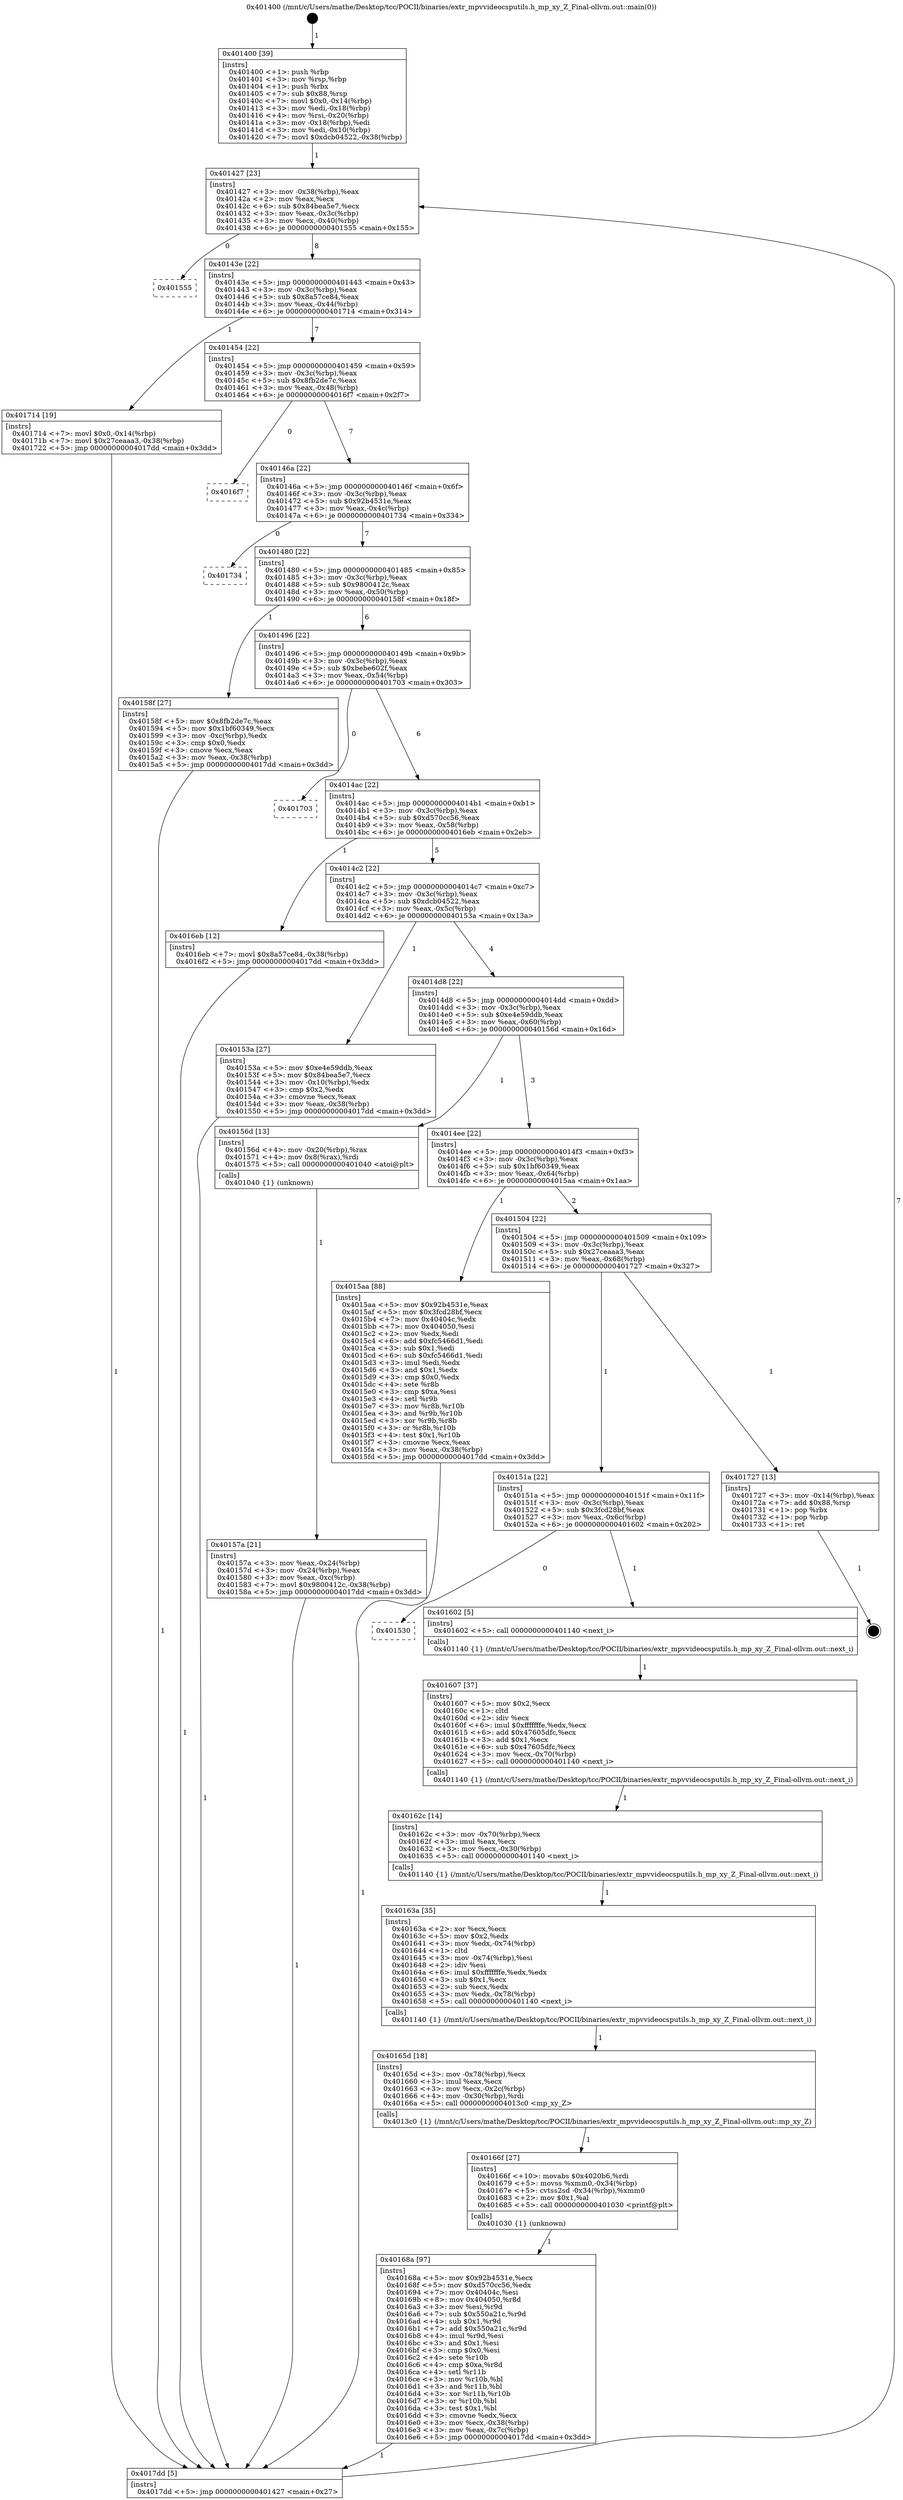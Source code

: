 digraph "0x401400" {
  label = "0x401400 (/mnt/c/Users/mathe/Desktop/tcc/POCII/binaries/extr_mpvvideocsputils.h_mp_xy_Z_Final-ollvm.out::main(0))"
  labelloc = "t"
  node[shape=record]

  Entry [label="",width=0.3,height=0.3,shape=circle,fillcolor=black,style=filled]
  "0x401427" [label="{
     0x401427 [23]\l
     | [instrs]\l
     &nbsp;&nbsp;0x401427 \<+3\>: mov -0x38(%rbp),%eax\l
     &nbsp;&nbsp;0x40142a \<+2\>: mov %eax,%ecx\l
     &nbsp;&nbsp;0x40142c \<+6\>: sub $0x84bea5e7,%ecx\l
     &nbsp;&nbsp;0x401432 \<+3\>: mov %eax,-0x3c(%rbp)\l
     &nbsp;&nbsp;0x401435 \<+3\>: mov %ecx,-0x40(%rbp)\l
     &nbsp;&nbsp;0x401438 \<+6\>: je 0000000000401555 \<main+0x155\>\l
  }"]
  "0x401555" [label="{
     0x401555\l
  }", style=dashed]
  "0x40143e" [label="{
     0x40143e [22]\l
     | [instrs]\l
     &nbsp;&nbsp;0x40143e \<+5\>: jmp 0000000000401443 \<main+0x43\>\l
     &nbsp;&nbsp;0x401443 \<+3\>: mov -0x3c(%rbp),%eax\l
     &nbsp;&nbsp;0x401446 \<+5\>: sub $0x8a57ce84,%eax\l
     &nbsp;&nbsp;0x40144b \<+3\>: mov %eax,-0x44(%rbp)\l
     &nbsp;&nbsp;0x40144e \<+6\>: je 0000000000401714 \<main+0x314\>\l
  }"]
  Exit [label="",width=0.3,height=0.3,shape=circle,fillcolor=black,style=filled,peripheries=2]
  "0x401714" [label="{
     0x401714 [19]\l
     | [instrs]\l
     &nbsp;&nbsp;0x401714 \<+7\>: movl $0x0,-0x14(%rbp)\l
     &nbsp;&nbsp;0x40171b \<+7\>: movl $0x27ceaaa3,-0x38(%rbp)\l
     &nbsp;&nbsp;0x401722 \<+5\>: jmp 00000000004017dd \<main+0x3dd\>\l
  }"]
  "0x401454" [label="{
     0x401454 [22]\l
     | [instrs]\l
     &nbsp;&nbsp;0x401454 \<+5\>: jmp 0000000000401459 \<main+0x59\>\l
     &nbsp;&nbsp;0x401459 \<+3\>: mov -0x3c(%rbp),%eax\l
     &nbsp;&nbsp;0x40145c \<+5\>: sub $0x8fb2de7c,%eax\l
     &nbsp;&nbsp;0x401461 \<+3\>: mov %eax,-0x48(%rbp)\l
     &nbsp;&nbsp;0x401464 \<+6\>: je 00000000004016f7 \<main+0x2f7\>\l
  }"]
  "0x40168a" [label="{
     0x40168a [97]\l
     | [instrs]\l
     &nbsp;&nbsp;0x40168a \<+5\>: mov $0x92b4531e,%ecx\l
     &nbsp;&nbsp;0x40168f \<+5\>: mov $0xd570cc56,%edx\l
     &nbsp;&nbsp;0x401694 \<+7\>: mov 0x40404c,%esi\l
     &nbsp;&nbsp;0x40169b \<+8\>: mov 0x404050,%r8d\l
     &nbsp;&nbsp;0x4016a3 \<+3\>: mov %esi,%r9d\l
     &nbsp;&nbsp;0x4016a6 \<+7\>: sub $0x550a21c,%r9d\l
     &nbsp;&nbsp;0x4016ad \<+4\>: sub $0x1,%r9d\l
     &nbsp;&nbsp;0x4016b1 \<+7\>: add $0x550a21c,%r9d\l
     &nbsp;&nbsp;0x4016b8 \<+4\>: imul %r9d,%esi\l
     &nbsp;&nbsp;0x4016bc \<+3\>: and $0x1,%esi\l
     &nbsp;&nbsp;0x4016bf \<+3\>: cmp $0x0,%esi\l
     &nbsp;&nbsp;0x4016c2 \<+4\>: sete %r10b\l
     &nbsp;&nbsp;0x4016c6 \<+4\>: cmp $0xa,%r8d\l
     &nbsp;&nbsp;0x4016ca \<+4\>: setl %r11b\l
     &nbsp;&nbsp;0x4016ce \<+3\>: mov %r10b,%bl\l
     &nbsp;&nbsp;0x4016d1 \<+3\>: and %r11b,%bl\l
     &nbsp;&nbsp;0x4016d4 \<+3\>: xor %r11b,%r10b\l
     &nbsp;&nbsp;0x4016d7 \<+3\>: or %r10b,%bl\l
     &nbsp;&nbsp;0x4016da \<+3\>: test $0x1,%bl\l
     &nbsp;&nbsp;0x4016dd \<+3\>: cmovne %edx,%ecx\l
     &nbsp;&nbsp;0x4016e0 \<+3\>: mov %ecx,-0x38(%rbp)\l
     &nbsp;&nbsp;0x4016e3 \<+3\>: mov %eax,-0x7c(%rbp)\l
     &nbsp;&nbsp;0x4016e6 \<+5\>: jmp 00000000004017dd \<main+0x3dd\>\l
  }"]
  "0x4016f7" [label="{
     0x4016f7\l
  }", style=dashed]
  "0x40146a" [label="{
     0x40146a [22]\l
     | [instrs]\l
     &nbsp;&nbsp;0x40146a \<+5\>: jmp 000000000040146f \<main+0x6f\>\l
     &nbsp;&nbsp;0x40146f \<+3\>: mov -0x3c(%rbp),%eax\l
     &nbsp;&nbsp;0x401472 \<+5\>: sub $0x92b4531e,%eax\l
     &nbsp;&nbsp;0x401477 \<+3\>: mov %eax,-0x4c(%rbp)\l
     &nbsp;&nbsp;0x40147a \<+6\>: je 0000000000401734 \<main+0x334\>\l
  }"]
  "0x40166f" [label="{
     0x40166f [27]\l
     | [instrs]\l
     &nbsp;&nbsp;0x40166f \<+10\>: movabs $0x4020b6,%rdi\l
     &nbsp;&nbsp;0x401679 \<+5\>: movss %xmm0,-0x34(%rbp)\l
     &nbsp;&nbsp;0x40167e \<+5\>: cvtss2sd -0x34(%rbp),%xmm0\l
     &nbsp;&nbsp;0x401683 \<+2\>: mov $0x1,%al\l
     &nbsp;&nbsp;0x401685 \<+5\>: call 0000000000401030 \<printf@plt\>\l
     | [calls]\l
     &nbsp;&nbsp;0x401030 \{1\} (unknown)\l
  }"]
  "0x401734" [label="{
     0x401734\l
  }", style=dashed]
  "0x401480" [label="{
     0x401480 [22]\l
     | [instrs]\l
     &nbsp;&nbsp;0x401480 \<+5\>: jmp 0000000000401485 \<main+0x85\>\l
     &nbsp;&nbsp;0x401485 \<+3\>: mov -0x3c(%rbp),%eax\l
     &nbsp;&nbsp;0x401488 \<+5\>: sub $0x9800412c,%eax\l
     &nbsp;&nbsp;0x40148d \<+3\>: mov %eax,-0x50(%rbp)\l
     &nbsp;&nbsp;0x401490 \<+6\>: je 000000000040158f \<main+0x18f\>\l
  }"]
  "0x40165d" [label="{
     0x40165d [18]\l
     | [instrs]\l
     &nbsp;&nbsp;0x40165d \<+3\>: mov -0x78(%rbp),%ecx\l
     &nbsp;&nbsp;0x401660 \<+3\>: imul %eax,%ecx\l
     &nbsp;&nbsp;0x401663 \<+3\>: mov %ecx,-0x2c(%rbp)\l
     &nbsp;&nbsp;0x401666 \<+4\>: mov -0x30(%rbp),%rdi\l
     &nbsp;&nbsp;0x40166a \<+5\>: call 00000000004013c0 \<mp_xy_Z\>\l
     | [calls]\l
     &nbsp;&nbsp;0x4013c0 \{1\} (/mnt/c/Users/mathe/Desktop/tcc/POCII/binaries/extr_mpvvideocsputils.h_mp_xy_Z_Final-ollvm.out::mp_xy_Z)\l
  }"]
  "0x40158f" [label="{
     0x40158f [27]\l
     | [instrs]\l
     &nbsp;&nbsp;0x40158f \<+5\>: mov $0x8fb2de7c,%eax\l
     &nbsp;&nbsp;0x401594 \<+5\>: mov $0x1bf60349,%ecx\l
     &nbsp;&nbsp;0x401599 \<+3\>: mov -0xc(%rbp),%edx\l
     &nbsp;&nbsp;0x40159c \<+3\>: cmp $0x0,%edx\l
     &nbsp;&nbsp;0x40159f \<+3\>: cmove %ecx,%eax\l
     &nbsp;&nbsp;0x4015a2 \<+3\>: mov %eax,-0x38(%rbp)\l
     &nbsp;&nbsp;0x4015a5 \<+5\>: jmp 00000000004017dd \<main+0x3dd\>\l
  }"]
  "0x401496" [label="{
     0x401496 [22]\l
     | [instrs]\l
     &nbsp;&nbsp;0x401496 \<+5\>: jmp 000000000040149b \<main+0x9b\>\l
     &nbsp;&nbsp;0x40149b \<+3\>: mov -0x3c(%rbp),%eax\l
     &nbsp;&nbsp;0x40149e \<+5\>: sub $0xbebe602f,%eax\l
     &nbsp;&nbsp;0x4014a3 \<+3\>: mov %eax,-0x54(%rbp)\l
     &nbsp;&nbsp;0x4014a6 \<+6\>: je 0000000000401703 \<main+0x303\>\l
  }"]
  "0x40163a" [label="{
     0x40163a [35]\l
     | [instrs]\l
     &nbsp;&nbsp;0x40163a \<+2\>: xor %ecx,%ecx\l
     &nbsp;&nbsp;0x40163c \<+5\>: mov $0x2,%edx\l
     &nbsp;&nbsp;0x401641 \<+3\>: mov %edx,-0x74(%rbp)\l
     &nbsp;&nbsp;0x401644 \<+1\>: cltd\l
     &nbsp;&nbsp;0x401645 \<+3\>: mov -0x74(%rbp),%esi\l
     &nbsp;&nbsp;0x401648 \<+2\>: idiv %esi\l
     &nbsp;&nbsp;0x40164a \<+6\>: imul $0xfffffffe,%edx,%edx\l
     &nbsp;&nbsp;0x401650 \<+3\>: sub $0x1,%ecx\l
     &nbsp;&nbsp;0x401653 \<+2\>: sub %ecx,%edx\l
     &nbsp;&nbsp;0x401655 \<+3\>: mov %edx,-0x78(%rbp)\l
     &nbsp;&nbsp;0x401658 \<+5\>: call 0000000000401140 \<next_i\>\l
     | [calls]\l
     &nbsp;&nbsp;0x401140 \{1\} (/mnt/c/Users/mathe/Desktop/tcc/POCII/binaries/extr_mpvvideocsputils.h_mp_xy_Z_Final-ollvm.out::next_i)\l
  }"]
  "0x401703" [label="{
     0x401703\l
  }", style=dashed]
  "0x4014ac" [label="{
     0x4014ac [22]\l
     | [instrs]\l
     &nbsp;&nbsp;0x4014ac \<+5\>: jmp 00000000004014b1 \<main+0xb1\>\l
     &nbsp;&nbsp;0x4014b1 \<+3\>: mov -0x3c(%rbp),%eax\l
     &nbsp;&nbsp;0x4014b4 \<+5\>: sub $0xd570cc56,%eax\l
     &nbsp;&nbsp;0x4014b9 \<+3\>: mov %eax,-0x58(%rbp)\l
     &nbsp;&nbsp;0x4014bc \<+6\>: je 00000000004016eb \<main+0x2eb\>\l
  }"]
  "0x40162c" [label="{
     0x40162c [14]\l
     | [instrs]\l
     &nbsp;&nbsp;0x40162c \<+3\>: mov -0x70(%rbp),%ecx\l
     &nbsp;&nbsp;0x40162f \<+3\>: imul %eax,%ecx\l
     &nbsp;&nbsp;0x401632 \<+3\>: mov %ecx,-0x30(%rbp)\l
     &nbsp;&nbsp;0x401635 \<+5\>: call 0000000000401140 \<next_i\>\l
     | [calls]\l
     &nbsp;&nbsp;0x401140 \{1\} (/mnt/c/Users/mathe/Desktop/tcc/POCII/binaries/extr_mpvvideocsputils.h_mp_xy_Z_Final-ollvm.out::next_i)\l
  }"]
  "0x4016eb" [label="{
     0x4016eb [12]\l
     | [instrs]\l
     &nbsp;&nbsp;0x4016eb \<+7\>: movl $0x8a57ce84,-0x38(%rbp)\l
     &nbsp;&nbsp;0x4016f2 \<+5\>: jmp 00000000004017dd \<main+0x3dd\>\l
  }"]
  "0x4014c2" [label="{
     0x4014c2 [22]\l
     | [instrs]\l
     &nbsp;&nbsp;0x4014c2 \<+5\>: jmp 00000000004014c7 \<main+0xc7\>\l
     &nbsp;&nbsp;0x4014c7 \<+3\>: mov -0x3c(%rbp),%eax\l
     &nbsp;&nbsp;0x4014ca \<+5\>: sub $0xdcb04522,%eax\l
     &nbsp;&nbsp;0x4014cf \<+3\>: mov %eax,-0x5c(%rbp)\l
     &nbsp;&nbsp;0x4014d2 \<+6\>: je 000000000040153a \<main+0x13a\>\l
  }"]
  "0x401607" [label="{
     0x401607 [37]\l
     | [instrs]\l
     &nbsp;&nbsp;0x401607 \<+5\>: mov $0x2,%ecx\l
     &nbsp;&nbsp;0x40160c \<+1\>: cltd\l
     &nbsp;&nbsp;0x40160d \<+2\>: idiv %ecx\l
     &nbsp;&nbsp;0x40160f \<+6\>: imul $0xfffffffe,%edx,%ecx\l
     &nbsp;&nbsp;0x401615 \<+6\>: add $0x47605dfc,%ecx\l
     &nbsp;&nbsp;0x40161b \<+3\>: add $0x1,%ecx\l
     &nbsp;&nbsp;0x40161e \<+6\>: sub $0x47605dfc,%ecx\l
     &nbsp;&nbsp;0x401624 \<+3\>: mov %ecx,-0x70(%rbp)\l
     &nbsp;&nbsp;0x401627 \<+5\>: call 0000000000401140 \<next_i\>\l
     | [calls]\l
     &nbsp;&nbsp;0x401140 \{1\} (/mnt/c/Users/mathe/Desktop/tcc/POCII/binaries/extr_mpvvideocsputils.h_mp_xy_Z_Final-ollvm.out::next_i)\l
  }"]
  "0x40153a" [label="{
     0x40153a [27]\l
     | [instrs]\l
     &nbsp;&nbsp;0x40153a \<+5\>: mov $0xe4e59ddb,%eax\l
     &nbsp;&nbsp;0x40153f \<+5\>: mov $0x84bea5e7,%ecx\l
     &nbsp;&nbsp;0x401544 \<+3\>: mov -0x10(%rbp),%edx\l
     &nbsp;&nbsp;0x401547 \<+3\>: cmp $0x2,%edx\l
     &nbsp;&nbsp;0x40154a \<+3\>: cmovne %ecx,%eax\l
     &nbsp;&nbsp;0x40154d \<+3\>: mov %eax,-0x38(%rbp)\l
     &nbsp;&nbsp;0x401550 \<+5\>: jmp 00000000004017dd \<main+0x3dd\>\l
  }"]
  "0x4014d8" [label="{
     0x4014d8 [22]\l
     | [instrs]\l
     &nbsp;&nbsp;0x4014d8 \<+5\>: jmp 00000000004014dd \<main+0xdd\>\l
     &nbsp;&nbsp;0x4014dd \<+3\>: mov -0x3c(%rbp),%eax\l
     &nbsp;&nbsp;0x4014e0 \<+5\>: sub $0xe4e59ddb,%eax\l
     &nbsp;&nbsp;0x4014e5 \<+3\>: mov %eax,-0x60(%rbp)\l
     &nbsp;&nbsp;0x4014e8 \<+6\>: je 000000000040156d \<main+0x16d\>\l
  }"]
  "0x4017dd" [label="{
     0x4017dd [5]\l
     | [instrs]\l
     &nbsp;&nbsp;0x4017dd \<+5\>: jmp 0000000000401427 \<main+0x27\>\l
  }"]
  "0x401400" [label="{
     0x401400 [39]\l
     | [instrs]\l
     &nbsp;&nbsp;0x401400 \<+1\>: push %rbp\l
     &nbsp;&nbsp;0x401401 \<+3\>: mov %rsp,%rbp\l
     &nbsp;&nbsp;0x401404 \<+1\>: push %rbx\l
     &nbsp;&nbsp;0x401405 \<+7\>: sub $0x88,%rsp\l
     &nbsp;&nbsp;0x40140c \<+7\>: movl $0x0,-0x14(%rbp)\l
     &nbsp;&nbsp;0x401413 \<+3\>: mov %edi,-0x18(%rbp)\l
     &nbsp;&nbsp;0x401416 \<+4\>: mov %rsi,-0x20(%rbp)\l
     &nbsp;&nbsp;0x40141a \<+3\>: mov -0x18(%rbp),%edi\l
     &nbsp;&nbsp;0x40141d \<+3\>: mov %edi,-0x10(%rbp)\l
     &nbsp;&nbsp;0x401420 \<+7\>: movl $0xdcb04522,-0x38(%rbp)\l
  }"]
  "0x401530" [label="{
     0x401530\l
  }", style=dashed]
  "0x40156d" [label="{
     0x40156d [13]\l
     | [instrs]\l
     &nbsp;&nbsp;0x40156d \<+4\>: mov -0x20(%rbp),%rax\l
     &nbsp;&nbsp;0x401571 \<+4\>: mov 0x8(%rax),%rdi\l
     &nbsp;&nbsp;0x401575 \<+5\>: call 0000000000401040 \<atoi@plt\>\l
     | [calls]\l
     &nbsp;&nbsp;0x401040 \{1\} (unknown)\l
  }"]
  "0x4014ee" [label="{
     0x4014ee [22]\l
     | [instrs]\l
     &nbsp;&nbsp;0x4014ee \<+5\>: jmp 00000000004014f3 \<main+0xf3\>\l
     &nbsp;&nbsp;0x4014f3 \<+3\>: mov -0x3c(%rbp),%eax\l
     &nbsp;&nbsp;0x4014f6 \<+5\>: sub $0x1bf60349,%eax\l
     &nbsp;&nbsp;0x4014fb \<+3\>: mov %eax,-0x64(%rbp)\l
     &nbsp;&nbsp;0x4014fe \<+6\>: je 00000000004015aa \<main+0x1aa\>\l
  }"]
  "0x40157a" [label="{
     0x40157a [21]\l
     | [instrs]\l
     &nbsp;&nbsp;0x40157a \<+3\>: mov %eax,-0x24(%rbp)\l
     &nbsp;&nbsp;0x40157d \<+3\>: mov -0x24(%rbp),%eax\l
     &nbsp;&nbsp;0x401580 \<+3\>: mov %eax,-0xc(%rbp)\l
     &nbsp;&nbsp;0x401583 \<+7\>: movl $0x9800412c,-0x38(%rbp)\l
     &nbsp;&nbsp;0x40158a \<+5\>: jmp 00000000004017dd \<main+0x3dd\>\l
  }"]
  "0x401602" [label="{
     0x401602 [5]\l
     | [instrs]\l
     &nbsp;&nbsp;0x401602 \<+5\>: call 0000000000401140 \<next_i\>\l
     | [calls]\l
     &nbsp;&nbsp;0x401140 \{1\} (/mnt/c/Users/mathe/Desktop/tcc/POCII/binaries/extr_mpvvideocsputils.h_mp_xy_Z_Final-ollvm.out::next_i)\l
  }"]
  "0x4015aa" [label="{
     0x4015aa [88]\l
     | [instrs]\l
     &nbsp;&nbsp;0x4015aa \<+5\>: mov $0x92b4531e,%eax\l
     &nbsp;&nbsp;0x4015af \<+5\>: mov $0x3fcd28bf,%ecx\l
     &nbsp;&nbsp;0x4015b4 \<+7\>: mov 0x40404c,%edx\l
     &nbsp;&nbsp;0x4015bb \<+7\>: mov 0x404050,%esi\l
     &nbsp;&nbsp;0x4015c2 \<+2\>: mov %edx,%edi\l
     &nbsp;&nbsp;0x4015c4 \<+6\>: add $0xfc5466d1,%edi\l
     &nbsp;&nbsp;0x4015ca \<+3\>: sub $0x1,%edi\l
     &nbsp;&nbsp;0x4015cd \<+6\>: sub $0xfc5466d1,%edi\l
     &nbsp;&nbsp;0x4015d3 \<+3\>: imul %edi,%edx\l
     &nbsp;&nbsp;0x4015d6 \<+3\>: and $0x1,%edx\l
     &nbsp;&nbsp;0x4015d9 \<+3\>: cmp $0x0,%edx\l
     &nbsp;&nbsp;0x4015dc \<+4\>: sete %r8b\l
     &nbsp;&nbsp;0x4015e0 \<+3\>: cmp $0xa,%esi\l
     &nbsp;&nbsp;0x4015e3 \<+4\>: setl %r9b\l
     &nbsp;&nbsp;0x4015e7 \<+3\>: mov %r8b,%r10b\l
     &nbsp;&nbsp;0x4015ea \<+3\>: and %r9b,%r10b\l
     &nbsp;&nbsp;0x4015ed \<+3\>: xor %r9b,%r8b\l
     &nbsp;&nbsp;0x4015f0 \<+3\>: or %r8b,%r10b\l
     &nbsp;&nbsp;0x4015f3 \<+4\>: test $0x1,%r10b\l
     &nbsp;&nbsp;0x4015f7 \<+3\>: cmovne %ecx,%eax\l
     &nbsp;&nbsp;0x4015fa \<+3\>: mov %eax,-0x38(%rbp)\l
     &nbsp;&nbsp;0x4015fd \<+5\>: jmp 00000000004017dd \<main+0x3dd\>\l
  }"]
  "0x401504" [label="{
     0x401504 [22]\l
     | [instrs]\l
     &nbsp;&nbsp;0x401504 \<+5\>: jmp 0000000000401509 \<main+0x109\>\l
     &nbsp;&nbsp;0x401509 \<+3\>: mov -0x3c(%rbp),%eax\l
     &nbsp;&nbsp;0x40150c \<+5\>: sub $0x27ceaaa3,%eax\l
     &nbsp;&nbsp;0x401511 \<+3\>: mov %eax,-0x68(%rbp)\l
     &nbsp;&nbsp;0x401514 \<+6\>: je 0000000000401727 \<main+0x327\>\l
  }"]
  "0x40151a" [label="{
     0x40151a [22]\l
     | [instrs]\l
     &nbsp;&nbsp;0x40151a \<+5\>: jmp 000000000040151f \<main+0x11f\>\l
     &nbsp;&nbsp;0x40151f \<+3\>: mov -0x3c(%rbp),%eax\l
     &nbsp;&nbsp;0x401522 \<+5\>: sub $0x3fcd28bf,%eax\l
     &nbsp;&nbsp;0x401527 \<+3\>: mov %eax,-0x6c(%rbp)\l
     &nbsp;&nbsp;0x40152a \<+6\>: je 0000000000401602 \<main+0x202\>\l
  }"]
  "0x401727" [label="{
     0x401727 [13]\l
     | [instrs]\l
     &nbsp;&nbsp;0x401727 \<+3\>: mov -0x14(%rbp),%eax\l
     &nbsp;&nbsp;0x40172a \<+7\>: add $0x88,%rsp\l
     &nbsp;&nbsp;0x401731 \<+1\>: pop %rbx\l
     &nbsp;&nbsp;0x401732 \<+1\>: pop %rbp\l
     &nbsp;&nbsp;0x401733 \<+1\>: ret\l
  }"]
  Entry -> "0x401400" [label=" 1"]
  "0x401427" -> "0x401555" [label=" 0"]
  "0x401427" -> "0x40143e" [label=" 8"]
  "0x401727" -> Exit [label=" 1"]
  "0x40143e" -> "0x401714" [label=" 1"]
  "0x40143e" -> "0x401454" [label=" 7"]
  "0x401714" -> "0x4017dd" [label=" 1"]
  "0x401454" -> "0x4016f7" [label=" 0"]
  "0x401454" -> "0x40146a" [label=" 7"]
  "0x4016eb" -> "0x4017dd" [label=" 1"]
  "0x40146a" -> "0x401734" [label=" 0"]
  "0x40146a" -> "0x401480" [label=" 7"]
  "0x40168a" -> "0x4017dd" [label=" 1"]
  "0x401480" -> "0x40158f" [label=" 1"]
  "0x401480" -> "0x401496" [label=" 6"]
  "0x40166f" -> "0x40168a" [label=" 1"]
  "0x401496" -> "0x401703" [label=" 0"]
  "0x401496" -> "0x4014ac" [label=" 6"]
  "0x40165d" -> "0x40166f" [label=" 1"]
  "0x4014ac" -> "0x4016eb" [label=" 1"]
  "0x4014ac" -> "0x4014c2" [label=" 5"]
  "0x40163a" -> "0x40165d" [label=" 1"]
  "0x4014c2" -> "0x40153a" [label=" 1"]
  "0x4014c2" -> "0x4014d8" [label=" 4"]
  "0x40153a" -> "0x4017dd" [label=" 1"]
  "0x401400" -> "0x401427" [label=" 1"]
  "0x4017dd" -> "0x401427" [label=" 7"]
  "0x40162c" -> "0x40163a" [label=" 1"]
  "0x4014d8" -> "0x40156d" [label=" 1"]
  "0x4014d8" -> "0x4014ee" [label=" 3"]
  "0x40156d" -> "0x40157a" [label=" 1"]
  "0x40157a" -> "0x4017dd" [label=" 1"]
  "0x40158f" -> "0x4017dd" [label=" 1"]
  "0x401607" -> "0x40162c" [label=" 1"]
  "0x4014ee" -> "0x4015aa" [label=" 1"]
  "0x4014ee" -> "0x401504" [label=" 2"]
  "0x4015aa" -> "0x4017dd" [label=" 1"]
  "0x401602" -> "0x401607" [label=" 1"]
  "0x401504" -> "0x401727" [label=" 1"]
  "0x401504" -> "0x40151a" [label=" 1"]
  "0x40151a" -> "0x401530" [label=" 0"]
  "0x40151a" -> "0x401602" [label=" 1"]
}
